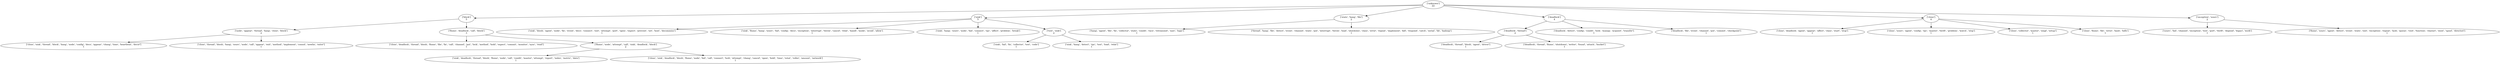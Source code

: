 strict digraph  {
	"['unknown']
22" -> "['block']
5";
	"['unknown']
22" -> "['sink']
5";
	"['unknown']
22" -> "['state', 'hang', 'file']
2";
	"['unknown']
22" -> "['deadlock']
4";
	"['unknown']
22" -> "['close']
4";
	"['unknown']
22" -> "['exception', 'sourc']
2";
	"['block']
5" -> "['node', 'appear', 'thread', 'hang', 'close', 'block']
2";
	"['block']
5" -> "['flume', 'deadlock', 'call', 'block']
3";
	"['sink']
5" -> "['sink', 'block', 'agent', 'node', 'fix', 'event', 'deco', 'connect', 'exit', 'attempt', 'port', 'open', 'expect', 'prevent', 'set', '\
host', 'decommiss']
1";
	"['sink']
5" -> "['sink', 'flume', 'hang', 'sourc', 'fail', 'config', 'deco', 'exception', 'interrupt', 'throw', 'cancel', 'relat', 'handl', 'mode', '\
avoid', 'allow']
1";
	"['sink']
5" -> "['sink', 'hang', 'sourc', 'node', 'fail', 'connect', 'rpc', 'affect', 'problem', 'break']
1";
	"['sink']
5" -> "['test', 'sink']
2";
	"['state', 'hang', 'file']
2" -> "['hang', 'agent', 'file', 'fix', 'collector', 'state', 'condit', 'race', 'retransmit', 'naiv', 'logic']
1";
	"['state', 'hang', 'file']
2" -> "['thread', 'hang', 'file', 'detect', 'event', 'channel', 'state', 'put', 'interrupt', 'throw', 'load', 'shutdown', 'class', 'error', '\
repeat', 'implement', 'kill', 'respond', 'catch', 'serial', 'lib', 'hadoop']
1";
	"['deadlock']
4" -> "['deadlock', 'thread']
2";
	"['deadlock']
4" -> "['deadlock', 'detect', 'config', 'condit', 'lock', 'manag', 'acquisit', 'transfer']
1";
	"['deadlock']
4" -> "['deadlock', 'file', 'event', 'channel', 'put', 'commit', 'checkpoint']
1";
	"['close']
4" -> "['close', 'deadlock', 'agent', 'appear', 'affect', 'class', 'start', 'stop']
1";
	"['close']
4" -> "['close', 'sourc', 'agent', 'config', 'rpc', 'master', 'thrift', 'problem', 'watch', 'step']
1";
	"['close']
4" -> "['close', 'collector', 'master', 'singl', 'setup']
1";
	"['close']
4" -> "['close', 'flume', 'file', 'error', 'hash', 'hdfs']
1";
	"['exception', 'sourc']
2" -> "['sourc', 'fail', 'channel', 'exception', 'test', 'port', 'thrift', 'depend', 'legaci', 'work']
1";
	"['exception', 'sourc']
2" -> "['flume', 'sourc', 'agent', 'detect', 'event', 'state', 'exit', 'exception', 'repeat', 'lack', 'queue', 'visit', 'function', 'charact', '\
exist', 'spool', 'directori']
1";
	"['node', 'appear', 'thread', 'hang', 'close', 'block']
2" -> "['close', 'sink', 'thread', 'block', 'hang', 'node', 'config', 'deco', 'appear', 'chang', 'time', 'heartbeat', 'decor']
1";
	"['node', 'appear', 'thread', 'hang', 'close', 'block']
2" -> "['close', 'thread', 'block', 'hang', 'sourc', 'node', 'call', 'appear', 'exit', 'method', 'implement', 'consol', 'newlin', 'enter']
\
1";
	"['flume', 'deadlock', 'call', 'block']
3" -> "['close', 'deadlock', 'thread', 'block', 'flume', 'file', 'fix', 'call', 'channel', 'put', 'lock', 'method', 'hold', 'expect', '\
commit', 'monitor', 'sync', 'read']
1";
	"['flume', 'deadlock', 'call', 'block']
3" -> "['flume', 'node', 'attempt', 'call', 'sink', 'deadlock', 'block']
2";
	"['test', 'sink']
2" -> "['sink', 'fail', 'fix', 'collector', 'test', 'code']
1";
	"['test', 'sink']
2" -> "['sink', 'hang', 'detect', 'rpc', 'test', 'load', 'relat']
1";
	"['deadlock', 'thread']
2" -> "['deadlock', 'thread', 'block', 'agent', 'driver']
1";
	"['deadlock', 'thread']
2" -> "['deadlock', 'thread', 'flume', 'shutdown', 'writer', 'found', 'attach', 'bucket']
1";
	"['flume', 'node', 'attempt', 'call', 'sink', 'deadlock', 'block']
2" -> "['sink', 'deadlock', 'thread', 'block', 'flume', 'node', 'call', 'condit', 'master', 'attempt', 'report', 'index', 'metric', 'data']
\
1";
	"['flume', 'node', 'attempt', 'call', 'sink', 'deadlock', 'block']
2" -> "['close', 'sink', 'deadlock', 'block', 'flume', 'node', 'fail', 'call', 'connect', 'lock', 'attempt', 'chang', 'cancel', 'open', '\
hold', 'time', 'rotat', 'roller', 'amount', 'network']
1";
}
